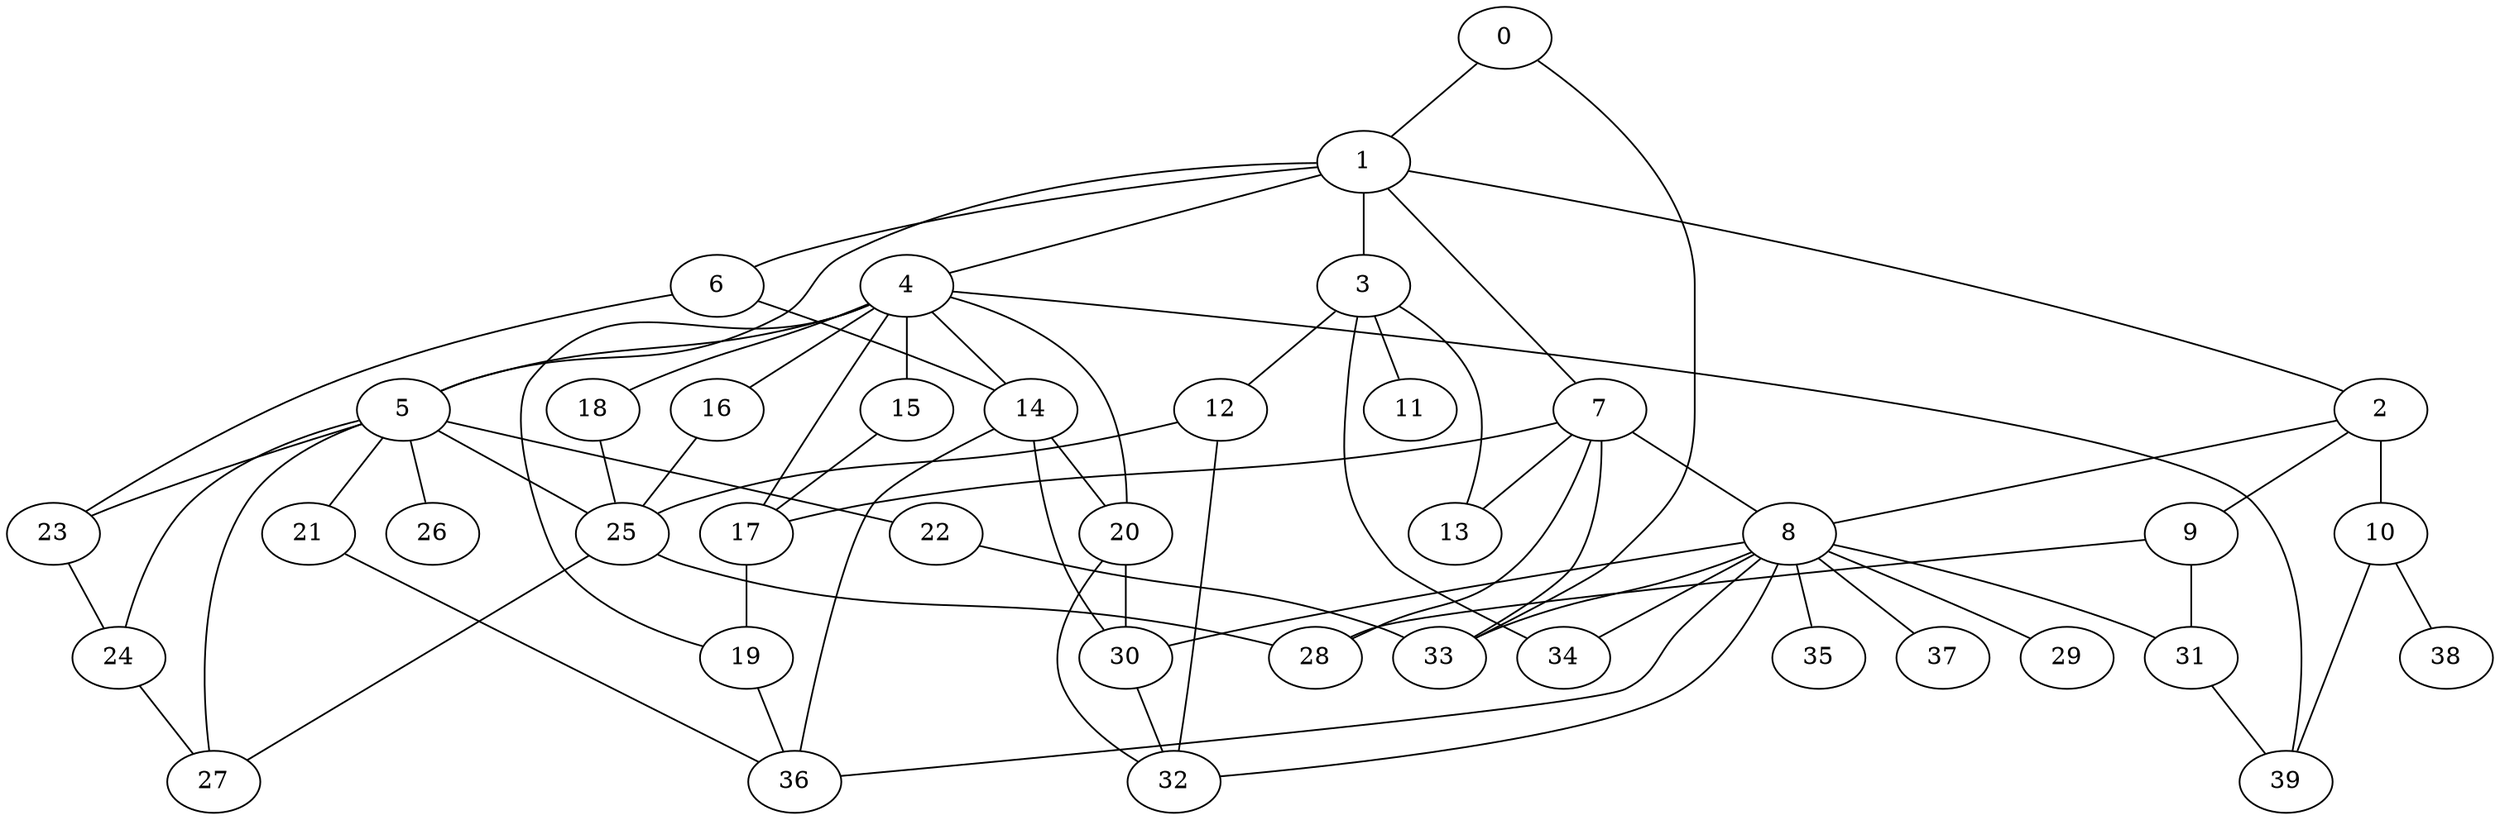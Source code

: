 
graph graphname {
    0 -- 1
0 -- 33
1 -- 2
1 -- 3
1 -- 4
1 -- 5
1 -- 6
1 -- 7
2 -- 8
2 -- 10
2 -- 9
3 -- 11
3 -- 12
3 -- 13
3 -- 34
4 -- 14
4 -- 15
4 -- 16
4 -- 17
4 -- 18
4 -- 19
4 -- 20
4 -- 5
4 -- 39
5 -- 21
5 -- 22
5 -- 23
5 -- 24
5 -- 25
5 -- 26
5 -- 27
6 -- 14
6 -- 23
7 -- 28
7 -- 33
7 -- 13
7 -- 17
7 -- 8
8 -- 32
8 -- 33
8 -- 35
8 -- 36
8 -- 37
8 -- 34
8 -- 29
8 -- 30
8 -- 31
9 -- 28
9 -- 31
10 -- 38
10 -- 39
12 -- 32
12 -- 25
14 -- 30
14 -- 20
14 -- 36
15 -- 17
16 -- 25
17 -- 19
18 -- 25
19 -- 36
20 -- 30
20 -- 32
21 -- 36
22 -- 33
23 -- 24
24 -- 27
25 -- 27
25 -- 28
30 -- 32
31 -- 39

}
